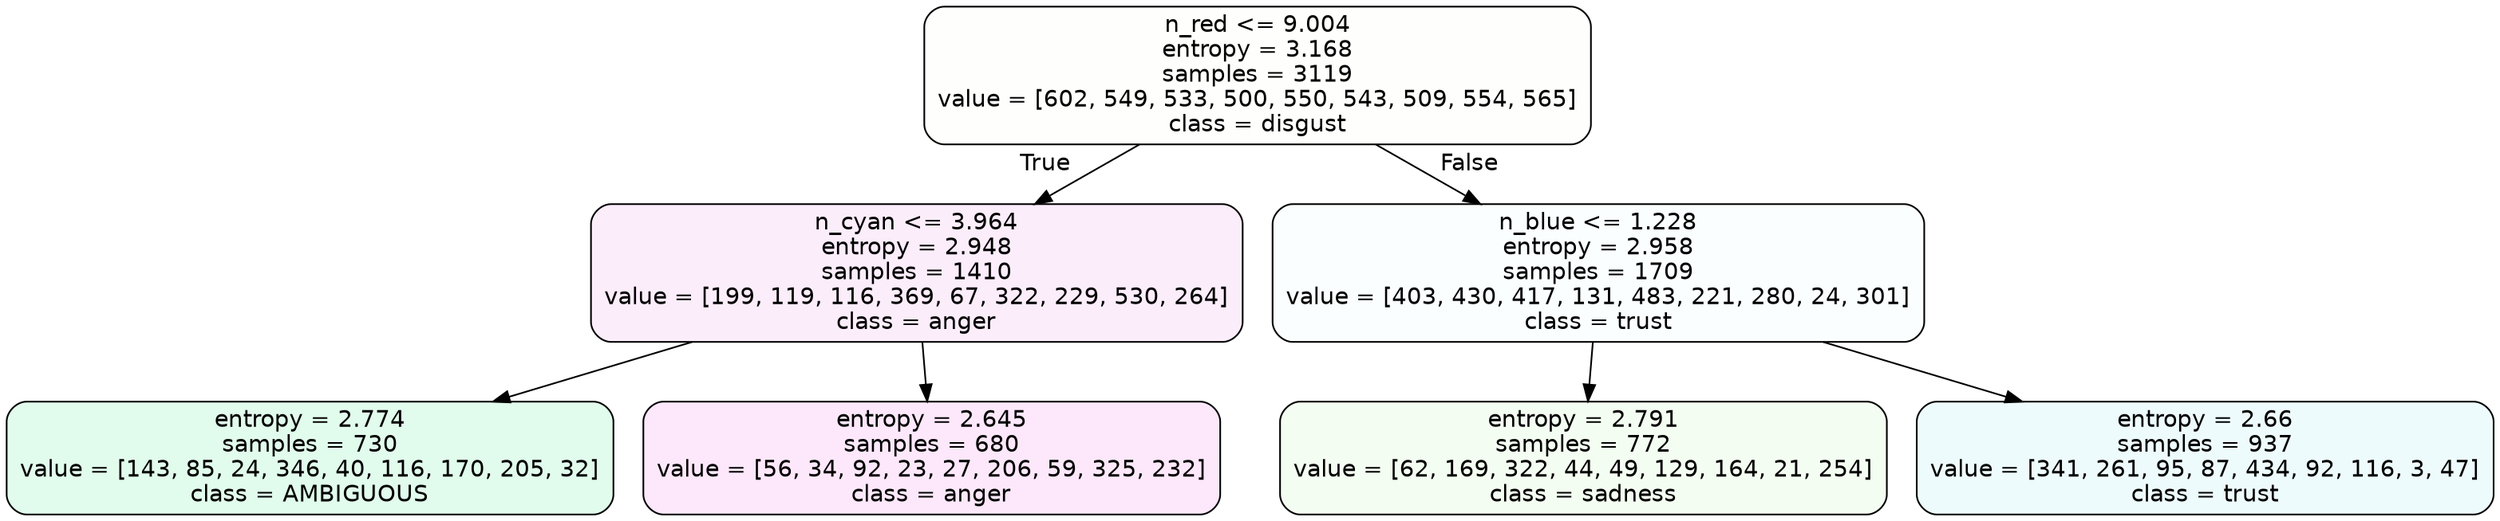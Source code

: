 digraph Tree {
node [shape=box, style="filled, rounded", color="black", fontname=helvetica] ;
edge [fontname=helvetica] ;
0 [label="n_red <= 9.004\nentropy = 3.168\nsamples = 3119\nvalue = [602, 549, 533, 500, 550, 543, 509, 554, 565]\nclass = disgust", fillcolor="#e5813902"] ;
1 [label="n_cyan <= 3.964\nentropy = 2.948\nsamples = 1410\nvalue = [199, 119, 116, 369, 67, 322, 229, 530, 264]\nclass = anger", fillcolor="#e539d716"] ;
0 -> 1 [labeldistance=2.5, labelangle=45, headlabel="True"] ;
2 [label="entropy = 2.774\nsamples = 730\nvalue = [143, 85, 24, 346, 40, 116, 170, 205, 32]\nclass = AMBIGUOUS", fillcolor="#39e58126"] ;
1 -> 2 ;
3 [label="entropy = 2.645\nsamples = 680\nvalue = [56, 34, 92, 23, 27, 206, 59, 325, 232]\nclass = anger", fillcolor="#e539d71d"] ;
1 -> 3 ;
4 [label="n_blue <= 1.228\nentropy = 2.958\nsamples = 1709\nvalue = [403, 430, 417, 131, 483, 221, 280, 24, 301]\nclass = trust", fillcolor="#39d7e506"] ;
0 -> 4 [labeldistance=2.5, labelangle=-45, headlabel="False"] ;
5 [label="entropy = 2.791\nsamples = 772\nvalue = [62, 169, 322, 44, 49, 129, 164, 21, 254]\nclass = sadness", fillcolor="#64e53912"] ;
4 -> 5 ;
6 [label="entropy = 2.66\nsamples = 937\nvalue = [341, 261, 95, 87, 434, 92, 116, 3, 47]\nclass = trust", fillcolor="#39d7e515"] ;
4 -> 6 ;
}